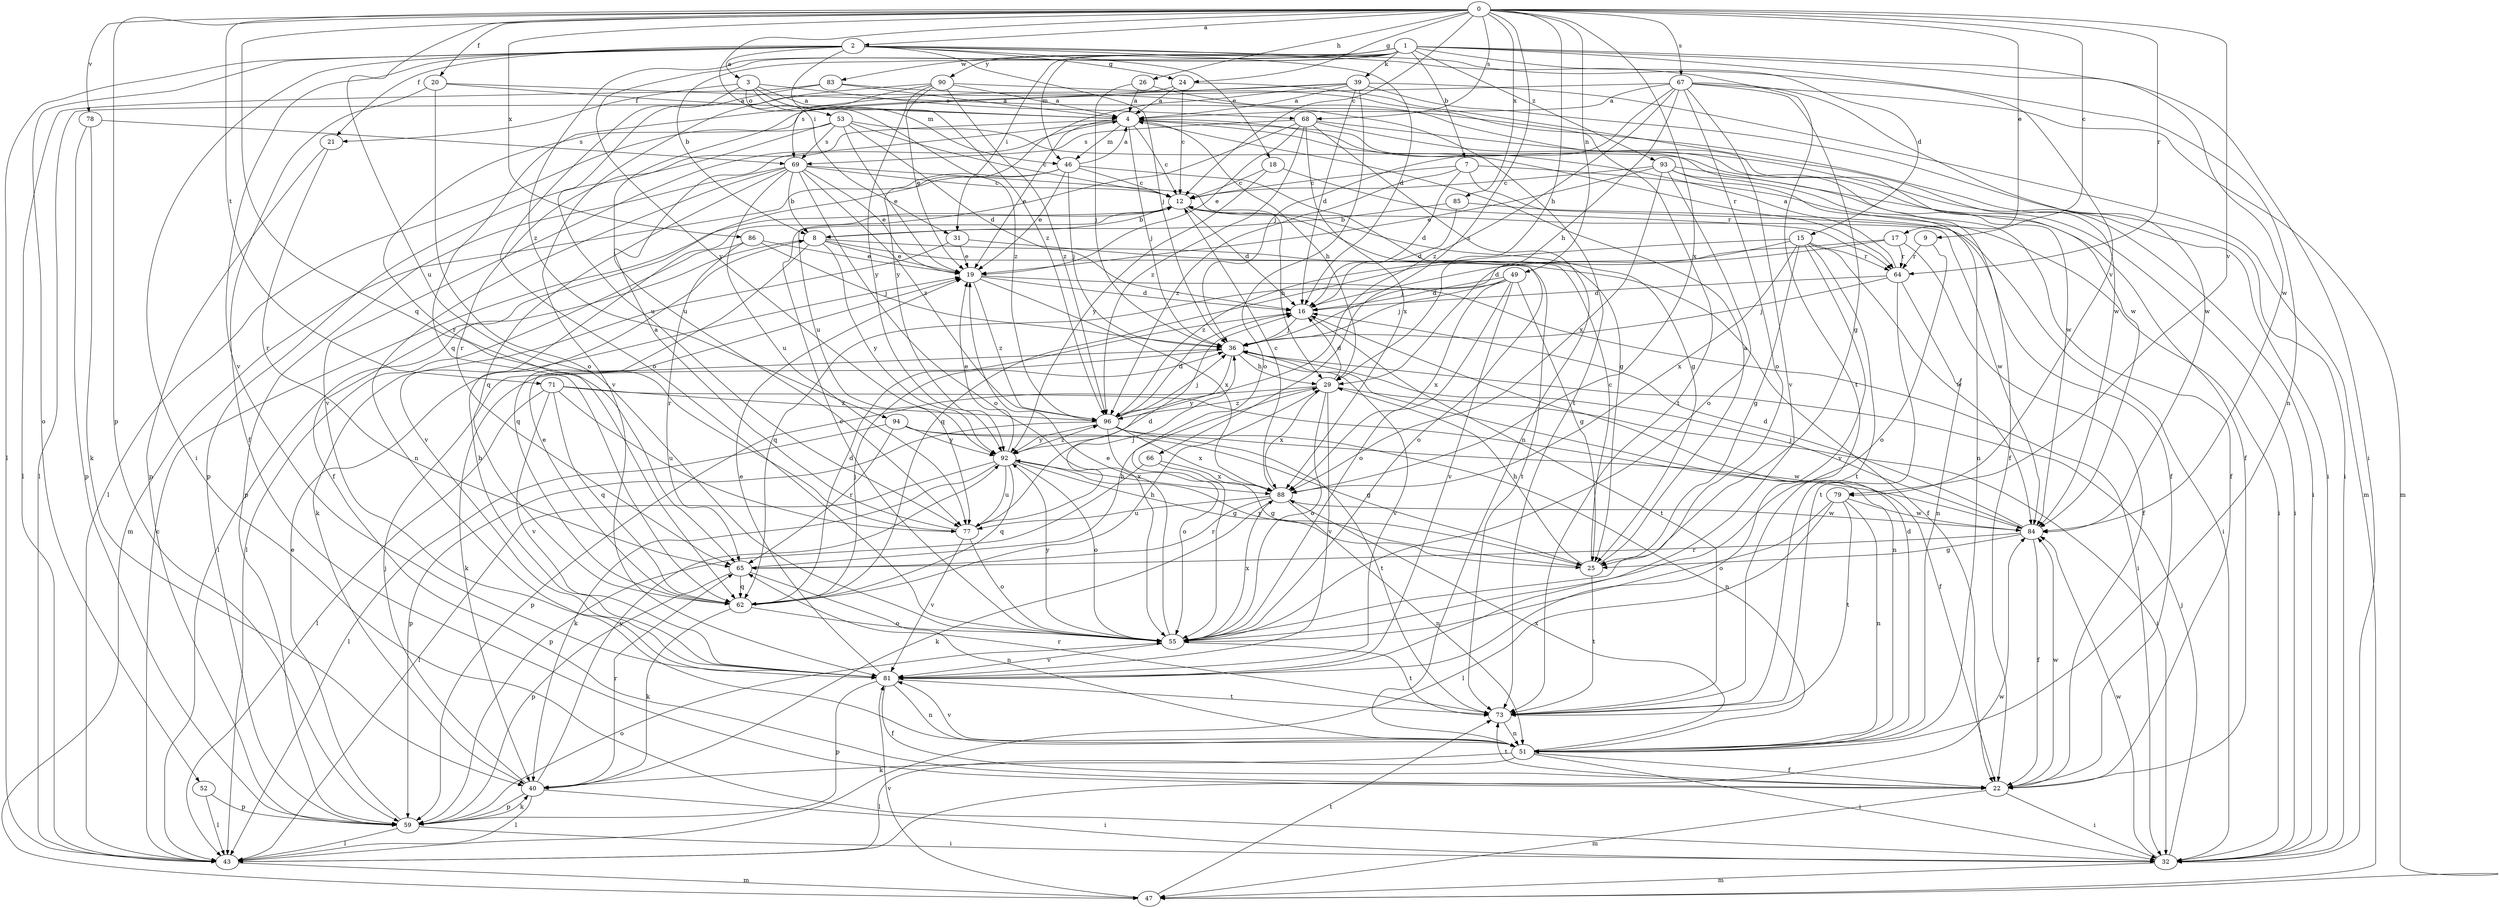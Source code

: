 strict digraph  {
0;
1;
2;
3;
4;
7;
8;
9;
12;
15;
16;
17;
18;
19;
20;
21;
22;
24;
25;
26;
29;
31;
32;
36;
39;
40;
43;
46;
47;
49;
51;
52;
53;
55;
59;
62;
64;
65;
66;
67;
68;
69;
71;
73;
77;
78;
79;
81;
83;
84;
85;
86;
88;
90;
92;
93;
94;
96;
0 -> 2  [label=a];
0 -> 9  [label=c];
0 -> 12  [label=c];
0 -> 17  [label=e];
0 -> 20  [label=f];
0 -> 24  [label=g];
0 -> 26  [label=h];
0 -> 29  [label=h];
0 -> 31  [label=i];
0 -> 49  [label=n];
0 -> 59  [label=p];
0 -> 62  [label=q];
0 -> 64  [label=r];
0 -> 66  [label=s];
0 -> 67  [label=s];
0 -> 68  [label=s];
0 -> 71  [label=t];
0 -> 77  [label=u];
0 -> 78  [label=v];
0 -> 79  [label=v];
0 -> 85  [label=x];
0 -> 86  [label=x];
0 -> 88  [label=x];
1 -> 7  [label=b];
1 -> 8  [label=b];
1 -> 15  [label=d];
1 -> 31  [label=i];
1 -> 32  [label=i];
1 -> 39  [label=k];
1 -> 46  [label=m];
1 -> 51  [label=n];
1 -> 83  [label=w];
1 -> 84  [label=w];
1 -> 90  [label=y];
1 -> 92  [label=y];
1 -> 93  [label=z];
1 -> 94  [label=z];
2 -> 3  [label=a];
2 -> 16  [label=d];
2 -> 18  [label=e];
2 -> 21  [label=f];
2 -> 24  [label=g];
2 -> 32  [label=i];
2 -> 36  [label=j];
2 -> 43  [label=l];
2 -> 52  [label=o];
2 -> 73  [label=t];
2 -> 79  [label=v];
2 -> 81  [label=v];
2 -> 96  [label=z];
3 -> 4  [label=a];
3 -> 21  [label=f];
3 -> 46  [label=m];
3 -> 53  [label=o];
3 -> 55  [label=o];
3 -> 68  [label=s];
3 -> 96  [label=z];
4 -> 12  [label=c];
4 -> 19  [label=e];
4 -> 22  [label=f];
4 -> 29  [label=h];
4 -> 36  [label=j];
4 -> 46  [label=m];
4 -> 59  [label=p];
4 -> 64  [label=r];
4 -> 81  [label=v];
7 -> 12  [label=c];
7 -> 16  [label=d];
7 -> 22  [label=f];
7 -> 32  [label=i];
7 -> 96  [label=z];
8 -> 19  [label=e];
8 -> 22  [label=f];
8 -> 43  [label=l];
8 -> 62  [label=q];
8 -> 73  [label=t];
8 -> 92  [label=y];
9 -> 55  [label=o];
9 -> 64  [label=r];
12 -> 8  [label=b];
12 -> 16  [label=d];
12 -> 29  [label=h];
12 -> 81  [label=v];
12 -> 84  [label=w];
15 -> 25  [label=g];
15 -> 36  [label=j];
15 -> 64  [label=r];
15 -> 73  [label=t];
15 -> 81  [label=v];
15 -> 84  [label=w];
15 -> 88  [label=x];
15 -> 96  [label=z];
16 -> 36  [label=j];
16 -> 73  [label=t];
17 -> 16  [label=d];
17 -> 22  [label=f];
17 -> 62  [label=q];
17 -> 64  [label=r];
18 -> 12  [label=c];
18 -> 64  [label=r];
18 -> 92  [label=y];
19 -> 16  [label=d];
19 -> 32  [label=i];
19 -> 88  [label=x];
19 -> 96  [label=z];
20 -> 4  [label=a];
20 -> 22  [label=f];
20 -> 55  [label=o];
20 -> 73  [label=t];
21 -> 59  [label=p];
21 -> 65  [label=r];
22 -> 32  [label=i];
22 -> 47  [label=m];
22 -> 73  [label=t];
22 -> 84  [label=w];
24 -> 4  [label=a];
24 -> 12  [label=c];
24 -> 43  [label=l];
24 -> 84  [label=w];
25 -> 4  [label=a];
25 -> 12  [label=c];
25 -> 29  [label=h];
25 -> 73  [label=t];
25 -> 92  [label=y];
26 -> 4  [label=a];
26 -> 36  [label=j];
26 -> 73  [label=t];
29 -> 16  [label=d];
29 -> 32  [label=i];
29 -> 55  [label=o];
29 -> 59  [label=p];
29 -> 81  [label=v];
29 -> 88  [label=x];
29 -> 96  [label=z];
31 -> 19  [label=e];
31 -> 40  [label=k];
31 -> 55  [label=o];
32 -> 36  [label=j];
32 -> 47  [label=m];
32 -> 84  [label=w];
36 -> 29  [label=h];
36 -> 40  [label=k];
36 -> 51  [label=n];
36 -> 81  [label=v];
36 -> 92  [label=y];
39 -> 4  [label=a];
39 -> 16  [label=d];
39 -> 32  [label=i];
39 -> 47  [label=m];
39 -> 55  [label=o];
39 -> 62  [label=q];
39 -> 77  [label=u];
39 -> 92  [label=y];
40 -> 32  [label=i];
40 -> 36  [label=j];
40 -> 43  [label=l];
40 -> 59  [label=p];
40 -> 65  [label=r];
40 -> 92  [label=y];
43 -> 12  [label=c];
43 -> 47  [label=m];
43 -> 84  [label=w];
46 -> 4  [label=a];
46 -> 12  [label=c];
46 -> 19  [label=e];
46 -> 22  [label=f];
46 -> 25  [label=g];
46 -> 36  [label=j];
46 -> 47  [label=m];
47 -> 73  [label=t];
47 -> 81  [label=v];
49 -> 16  [label=d];
49 -> 25  [label=g];
49 -> 36  [label=j];
49 -> 55  [label=o];
49 -> 62  [label=q];
49 -> 81  [label=v];
49 -> 88  [label=x];
51 -> 16  [label=d];
51 -> 22  [label=f];
51 -> 32  [label=i];
51 -> 40  [label=k];
51 -> 43  [label=l];
51 -> 81  [label=v];
51 -> 88  [label=x];
52 -> 43  [label=l];
52 -> 59  [label=p];
53 -> 12  [label=c];
53 -> 16  [label=d];
53 -> 19  [label=e];
53 -> 43  [label=l];
53 -> 65  [label=r];
53 -> 69  [label=s];
53 -> 84  [label=w];
55 -> 12  [label=c];
55 -> 19  [label=e];
55 -> 73  [label=t];
55 -> 81  [label=v];
55 -> 88  [label=x];
55 -> 92  [label=y];
59 -> 19  [label=e];
59 -> 32  [label=i];
59 -> 40  [label=k];
59 -> 43  [label=l];
59 -> 55  [label=o];
62 -> 16  [label=d];
62 -> 19  [label=e];
62 -> 29  [label=h];
62 -> 36  [label=j];
62 -> 40  [label=k];
62 -> 55  [label=o];
64 -> 4  [label=a];
64 -> 16  [label=d];
64 -> 36  [label=j];
64 -> 51  [label=n];
64 -> 73  [label=t];
65 -> 29  [label=h];
65 -> 51  [label=n];
65 -> 59  [label=p];
65 -> 62  [label=q];
66 -> 25  [label=g];
66 -> 59  [label=p];
66 -> 88  [label=x];
67 -> 4  [label=a];
67 -> 25  [label=g];
67 -> 29  [label=h];
67 -> 36  [label=j];
67 -> 47  [label=m];
67 -> 55  [label=o];
67 -> 65  [label=r];
67 -> 81  [label=v];
67 -> 84  [label=w];
67 -> 96  [label=z];
68 -> 19  [label=e];
68 -> 22  [label=f];
68 -> 32  [label=i];
68 -> 51  [label=n];
68 -> 69  [label=s];
68 -> 77  [label=u];
68 -> 88  [label=x];
68 -> 96  [label=z];
69 -> 8  [label=b];
69 -> 12  [label=c];
69 -> 19  [label=e];
69 -> 25  [label=g];
69 -> 51  [label=n];
69 -> 55  [label=o];
69 -> 59  [label=p];
69 -> 62  [label=q];
69 -> 77  [label=u];
69 -> 96  [label=z];
71 -> 22  [label=f];
71 -> 43  [label=l];
71 -> 62  [label=q];
71 -> 77  [label=u];
71 -> 81  [label=v];
71 -> 96  [label=z];
73 -> 51  [label=n];
73 -> 65  [label=r];
77 -> 4  [label=a];
77 -> 16  [label=d];
77 -> 36  [label=j];
77 -> 55  [label=o];
77 -> 81  [label=v];
78 -> 40  [label=k];
78 -> 59  [label=p];
78 -> 69  [label=s];
79 -> 43  [label=l];
79 -> 51  [label=n];
79 -> 55  [label=o];
79 -> 73  [label=t];
79 -> 84  [label=w];
81 -> 8  [label=b];
81 -> 19  [label=e];
81 -> 22  [label=f];
81 -> 51  [label=n];
81 -> 59  [label=p];
81 -> 73  [label=t];
83 -> 4  [label=a];
83 -> 43  [label=l];
83 -> 77  [label=u];
83 -> 84  [label=w];
84 -> 16  [label=d];
84 -> 22  [label=f];
84 -> 25  [label=g];
84 -> 36  [label=j];
84 -> 65  [label=r];
85 -> 8  [label=b];
85 -> 16  [label=d];
85 -> 32  [label=i];
86 -> 19  [label=e];
86 -> 36  [label=j];
86 -> 43  [label=l];
86 -> 65  [label=r];
88 -> 12  [label=c];
88 -> 40  [label=k];
88 -> 51  [label=n];
88 -> 65  [label=r];
88 -> 77  [label=u];
88 -> 84  [label=w];
90 -> 4  [label=a];
90 -> 19  [label=e];
90 -> 32  [label=i];
90 -> 69  [label=s];
90 -> 81  [label=v];
90 -> 92  [label=y];
90 -> 96  [label=z];
92 -> 19  [label=e];
92 -> 25  [label=g];
92 -> 40  [label=k];
92 -> 43  [label=l];
92 -> 55  [label=o];
92 -> 62  [label=q];
92 -> 77  [label=u];
92 -> 88  [label=x];
92 -> 96  [label=z];
93 -> 12  [label=c];
93 -> 19  [label=e];
93 -> 22  [label=f];
93 -> 32  [label=i];
93 -> 51  [label=n];
93 -> 55  [label=o];
93 -> 88  [label=x];
94 -> 25  [label=g];
94 -> 43  [label=l];
94 -> 65  [label=r];
94 -> 84  [label=w];
94 -> 92  [label=y];
96 -> 16  [label=d];
96 -> 36  [label=j];
96 -> 51  [label=n];
96 -> 55  [label=o];
96 -> 59  [label=p];
96 -> 73  [label=t];
96 -> 88  [label=x];
96 -> 92  [label=y];
}
